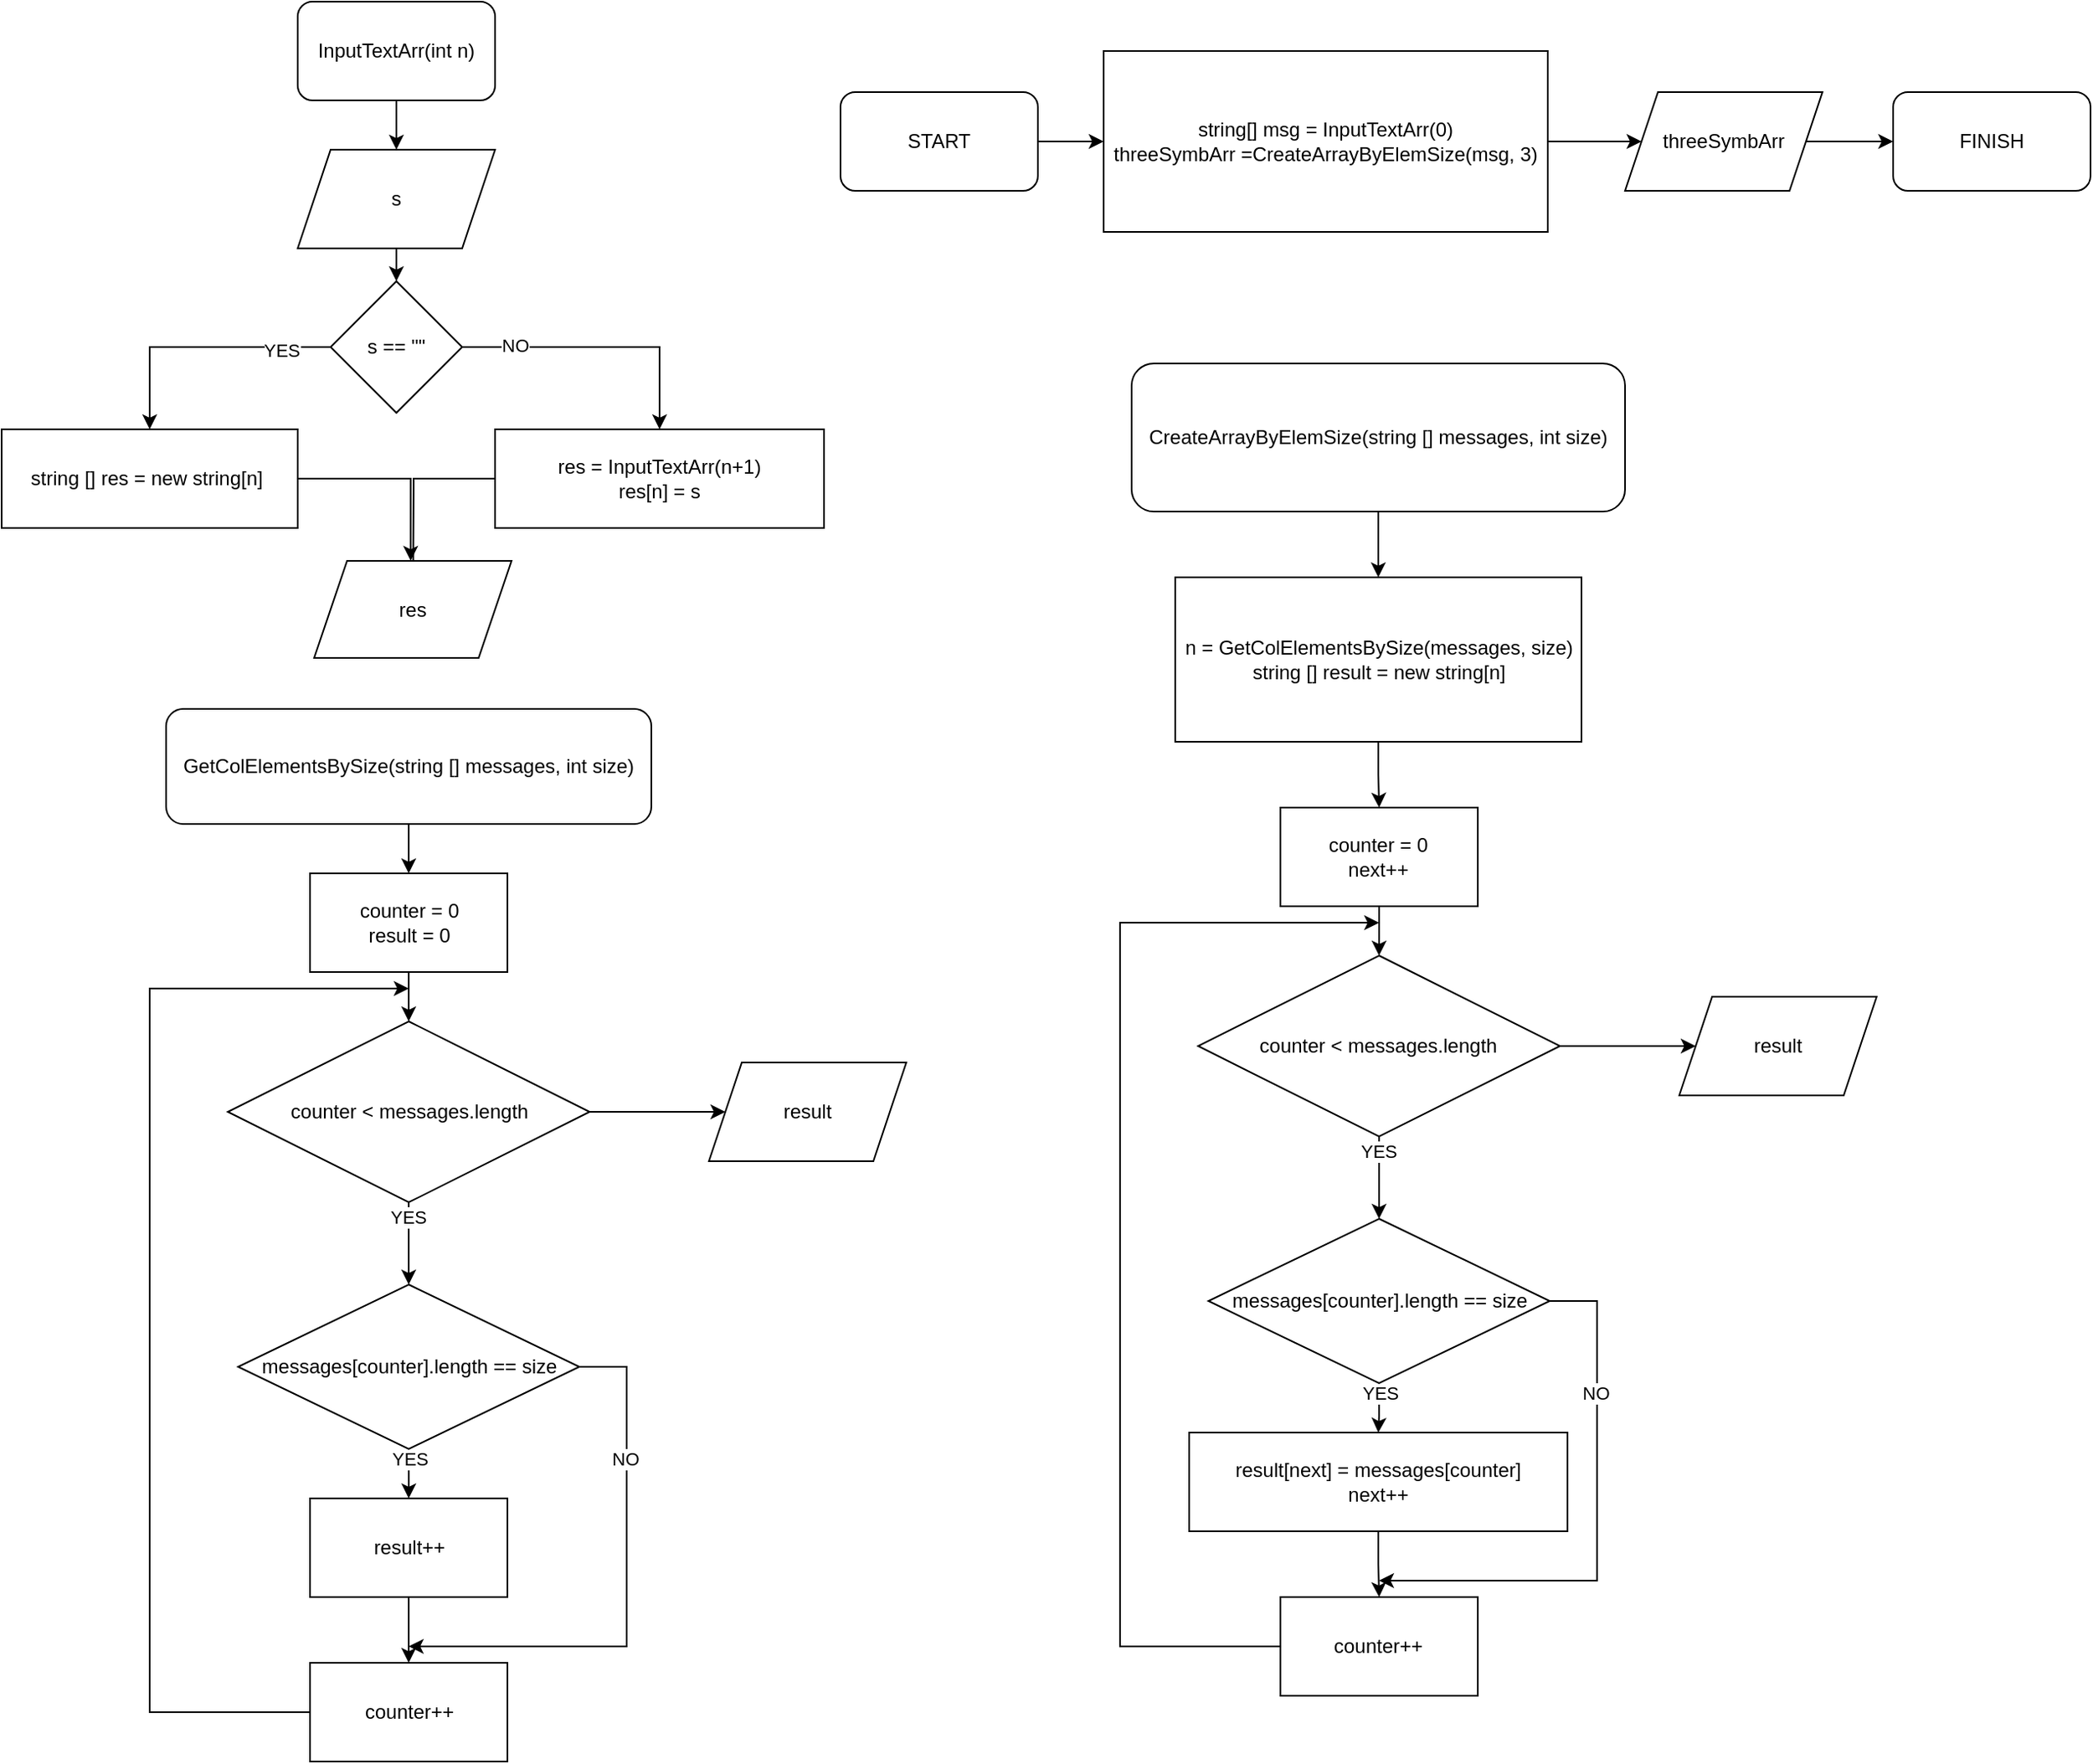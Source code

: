<mxfile version="20.3.7" type="github">
  <diagram id="tbJE3glOUyHPcwlZO3bd" name="Страница 1">
    <mxGraphModel dx="1128" dy="788" grid="1" gridSize="10" guides="1" tooltips="1" connect="1" arrows="1" fold="1" page="1" pageScale="1" pageWidth="827" pageHeight="1169" math="0" shadow="0">
      <root>
        <mxCell id="0" />
        <mxCell id="1" parent="0" />
        <mxCell id="wAppSGFLKVEdXB1okQLq-21" style="edgeStyle=orthogonalEdgeStyle;rounded=0;orthogonalLoop=1;jettySize=auto;html=1;exitX=0.5;exitY=1;exitDx=0;exitDy=0;entryX=0.5;entryY=0;entryDx=0;entryDy=0;" edge="1" parent="1" source="wAppSGFLKVEdXB1okQLq-1" target="wAppSGFLKVEdXB1okQLq-20">
          <mxGeometry relative="1" as="geometry" />
        </mxCell>
        <mxCell id="wAppSGFLKVEdXB1okQLq-1" value="InputTextArr(int n)" style="rounded=1;whiteSpace=wrap;html=1;" vertex="1" parent="1">
          <mxGeometry x="320" y="30" width="120" height="60" as="geometry" />
        </mxCell>
        <mxCell id="wAppSGFLKVEdXB1okQLq-13" style="edgeStyle=orthogonalEdgeStyle;rounded=0;orthogonalLoop=1;jettySize=auto;html=1;exitX=0;exitY=0.5;exitDx=0;exitDy=0;" edge="1" parent="1" source="wAppSGFLKVEdXB1okQLq-6" target="wAppSGFLKVEdXB1okQLq-10">
          <mxGeometry relative="1" as="geometry" />
        </mxCell>
        <mxCell id="wAppSGFLKVEdXB1okQLq-16" value="YES" style="edgeLabel;html=1;align=center;verticalAlign=middle;resizable=0;points=[];" vertex="1" connectable="0" parent="wAppSGFLKVEdXB1okQLq-13">
          <mxGeometry x="-0.622" y="2" relative="1" as="geometry">
            <mxPoint as="offset" />
          </mxGeometry>
        </mxCell>
        <mxCell id="wAppSGFLKVEdXB1okQLq-14" style="edgeStyle=orthogonalEdgeStyle;rounded=0;orthogonalLoop=1;jettySize=auto;html=1;exitX=1;exitY=0.5;exitDx=0;exitDy=0;entryX=0.5;entryY=0;entryDx=0;entryDy=0;" edge="1" parent="1" source="wAppSGFLKVEdXB1okQLq-6" target="wAppSGFLKVEdXB1okQLq-9">
          <mxGeometry relative="1" as="geometry" />
        </mxCell>
        <mxCell id="wAppSGFLKVEdXB1okQLq-15" value="NO" style="edgeLabel;html=1;align=center;verticalAlign=middle;resizable=0;points=[];" vertex="1" connectable="0" parent="wAppSGFLKVEdXB1okQLq-14">
          <mxGeometry x="-0.632" y="1" relative="1" as="geometry">
            <mxPoint as="offset" />
          </mxGeometry>
        </mxCell>
        <mxCell id="wAppSGFLKVEdXB1okQLq-6" value="s == &quot;&quot;" style="rhombus;whiteSpace=wrap;html=1;" vertex="1" parent="1">
          <mxGeometry x="340" y="200" width="80" height="80" as="geometry" />
        </mxCell>
        <mxCell id="wAppSGFLKVEdXB1okQLq-18" style="edgeStyle=orthogonalEdgeStyle;rounded=0;orthogonalLoop=1;jettySize=auto;html=1;" edge="1" parent="1" source="wAppSGFLKVEdXB1okQLq-9">
          <mxGeometry relative="1" as="geometry">
            <mxPoint x="390" y="420" as="targetPoint" />
          </mxGeometry>
        </mxCell>
        <mxCell id="wAppSGFLKVEdXB1okQLq-9" value="res = InputTextArr(n+1)&lt;br&gt;res[n] = s" style="rounded=0;whiteSpace=wrap;html=1;" vertex="1" parent="1">
          <mxGeometry x="440" y="290" width="200" height="60" as="geometry" />
        </mxCell>
        <mxCell id="wAppSGFLKVEdXB1okQLq-17" style="edgeStyle=orthogonalEdgeStyle;rounded=0;orthogonalLoop=1;jettySize=auto;html=1;entryX=0.489;entryY=-0.001;entryDx=0;entryDy=0;entryPerimeter=0;" edge="1" parent="1" source="wAppSGFLKVEdXB1okQLq-10" target="wAppSGFLKVEdXB1okQLq-44">
          <mxGeometry relative="1" as="geometry">
            <mxPoint x="387.92" y="416.02" as="targetPoint" />
          </mxGeometry>
        </mxCell>
        <mxCell id="wAppSGFLKVEdXB1okQLq-10" value="string [] res = new string[n]&amp;nbsp;" style="rounded=0;whiteSpace=wrap;html=1;" vertex="1" parent="1">
          <mxGeometry x="140" y="290" width="180" height="60" as="geometry" />
        </mxCell>
        <mxCell id="wAppSGFLKVEdXB1okQLq-22" style="edgeStyle=orthogonalEdgeStyle;rounded=0;orthogonalLoop=1;jettySize=auto;html=1;exitX=0.5;exitY=1;exitDx=0;exitDy=0;entryX=0.5;entryY=0;entryDx=0;entryDy=0;" edge="1" parent="1" source="wAppSGFLKVEdXB1okQLq-20" target="wAppSGFLKVEdXB1okQLq-6">
          <mxGeometry relative="1" as="geometry" />
        </mxCell>
        <mxCell id="wAppSGFLKVEdXB1okQLq-20" value="s" style="shape=parallelogram;perimeter=parallelogramPerimeter;whiteSpace=wrap;html=1;fixedSize=1;" vertex="1" parent="1">
          <mxGeometry x="320" y="120" width="120" height="60" as="geometry" />
        </mxCell>
        <mxCell id="wAppSGFLKVEdXB1okQLq-34" value="" style="edgeStyle=orthogonalEdgeStyle;rounded=0;orthogonalLoop=1;jettySize=auto;html=1;" edge="1" parent="1" source="wAppSGFLKVEdXB1okQLq-23" target="wAppSGFLKVEdXB1okQLq-25">
          <mxGeometry relative="1" as="geometry" />
        </mxCell>
        <mxCell id="wAppSGFLKVEdXB1okQLq-23" value="GetColElementsBySize(string [] messages, int size)" style="rounded=1;whiteSpace=wrap;html=1;" vertex="1" parent="1">
          <mxGeometry x="240" y="460" width="295" height="70" as="geometry" />
        </mxCell>
        <mxCell id="wAppSGFLKVEdXB1okQLq-33" style="edgeStyle=orthogonalEdgeStyle;rounded=0;orthogonalLoop=1;jettySize=auto;html=1;entryX=0.5;entryY=0;entryDx=0;entryDy=0;" edge="1" parent="1" source="wAppSGFLKVEdXB1okQLq-25" target="wAppSGFLKVEdXB1okQLq-26">
          <mxGeometry relative="1" as="geometry" />
        </mxCell>
        <mxCell id="wAppSGFLKVEdXB1okQLq-25" value="counter = 0&lt;br&gt;result = 0" style="rounded=0;whiteSpace=wrap;html=1;" vertex="1" parent="1">
          <mxGeometry x="327.5" y="560" width="120" height="60" as="geometry" />
        </mxCell>
        <mxCell id="wAppSGFLKVEdXB1okQLq-31" style="edgeStyle=orthogonalEdgeStyle;rounded=0;orthogonalLoop=1;jettySize=auto;html=1;entryX=0.5;entryY=0;entryDx=0;entryDy=0;" edge="1" parent="1" source="wAppSGFLKVEdXB1okQLq-26" target="wAppSGFLKVEdXB1okQLq-27">
          <mxGeometry relative="1" as="geometry" />
        </mxCell>
        <mxCell id="wAppSGFLKVEdXB1okQLq-32" value="YES" style="edgeLabel;html=1;align=center;verticalAlign=middle;resizable=0;points=[];" vertex="1" connectable="0" parent="wAppSGFLKVEdXB1okQLq-31">
          <mxGeometry x="-0.664" y="-1" relative="1" as="geometry">
            <mxPoint as="offset" />
          </mxGeometry>
        </mxCell>
        <mxCell id="wAppSGFLKVEdXB1okQLq-43" value="" style="edgeStyle=orthogonalEdgeStyle;rounded=0;orthogonalLoop=1;jettySize=auto;html=1;" edge="1" parent="1" source="wAppSGFLKVEdXB1okQLq-26" target="wAppSGFLKVEdXB1okQLq-42">
          <mxGeometry relative="1" as="geometry" />
        </mxCell>
        <mxCell id="wAppSGFLKVEdXB1okQLq-26" value="counter &amp;lt; messages.length" style="rhombus;whiteSpace=wrap;html=1;" vertex="1" parent="1">
          <mxGeometry x="277.5" y="650" width="220" height="110" as="geometry" />
        </mxCell>
        <mxCell id="wAppSGFLKVEdXB1okQLq-36" value="" style="edgeStyle=orthogonalEdgeStyle;rounded=0;orthogonalLoop=1;jettySize=auto;html=1;" edge="1" parent="1" source="wAppSGFLKVEdXB1okQLq-27" target="wAppSGFLKVEdXB1okQLq-29">
          <mxGeometry relative="1" as="geometry" />
        </mxCell>
        <mxCell id="wAppSGFLKVEdXB1okQLq-38" value="YES" style="edgeLabel;html=1;align=center;verticalAlign=middle;resizable=0;points=[];" vertex="1" connectable="0" parent="wAppSGFLKVEdXB1okQLq-36">
          <mxGeometry x="-0.688" relative="1" as="geometry">
            <mxPoint y="1" as="offset" />
          </mxGeometry>
        </mxCell>
        <mxCell id="wAppSGFLKVEdXB1okQLq-39" style="edgeStyle=orthogonalEdgeStyle;rounded=0;orthogonalLoop=1;jettySize=auto;html=1;" edge="1" parent="1" source="wAppSGFLKVEdXB1okQLq-27">
          <mxGeometry relative="1" as="geometry">
            <mxPoint x="387.5" y="1030" as="targetPoint" />
            <Array as="points">
              <mxPoint x="520" y="860" />
              <mxPoint x="520" y="1030" />
            </Array>
          </mxGeometry>
        </mxCell>
        <mxCell id="wAppSGFLKVEdXB1okQLq-41" value="NO" style="edgeLabel;html=1;align=center;verticalAlign=middle;resizable=0;points=[];" vertex="1" connectable="0" parent="wAppSGFLKVEdXB1okQLq-39">
          <mxGeometry x="-0.492" y="-1" relative="1" as="geometry">
            <mxPoint as="offset" />
          </mxGeometry>
        </mxCell>
        <mxCell id="wAppSGFLKVEdXB1okQLq-27" value="messages[counter].length == size" style="rhombus;whiteSpace=wrap;html=1;" vertex="1" parent="1">
          <mxGeometry x="283.75" y="810" width="207.5" height="100" as="geometry" />
        </mxCell>
        <mxCell id="wAppSGFLKVEdXB1okQLq-37" value="" style="edgeStyle=orthogonalEdgeStyle;rounded=0;orthogonalLoop=1;jettySize=auto;html=1;" edge="1" parent="1" source="wAppSGFLKVEdXB1okQLq-29" target="wAppSGFLKVEdXB1okQLq-30">
          <mxGeometry relative="1" as="geometry" />
        </mxCell>
        <mxCell id="wAppSGFLKVEdXB1okQLq-29" value="result++" style="rounded=0;whiteSpace=wrap;html=1;" vertex="1" parent="1">
          <mxGeometry x="327.5" y="940" width="120" height="60" as="geometry" />
        </mxCell>
        <mxCell id="wAppSGFLKVEdXB1okQLq-35" style="edgeStyle=orthogonalEdgeStyle;rounded=0;orthogonalLoop=1;jettySize=auto;html=1;" edge="1" parent="1" source="wAppSGFLKVEdXB1okQLq-30">
          <mxGeometry relative="1" as="geometry">
            <mxPoint x="387.5" y="630" as="targetPoint" />
            <Array as="points">
              <mxPoint x="230" y="1070" />
              <mxPoint x="230" y="630" />
            </Array>
          </mxGeometry>
        </mxCell>
        <mxCell id="wAppSGFLKVEdXB1okQLq-30" value="counter++" style="rounded=0;whiteSpace=wrap;html=1;" vertex="1" parent="1">
          <mxGeometry x="327.5" y="1040" width="120" height="60" as="geometry" />
        </mxCell>
        <mxCell id="wAppSGFLKVEdXB1okQLq-42" value="result" style="shape=parallelogram;perimeter=parallelogramPerimeter;whiteSpace=wrap;html=1;fixedSize=1;" vertex="1" parent="1">
          <mxGeometry x="570" y="675" width="120" height="60" as="geometry" />
        </mxCell>
        <mxCell id="wAppSGFLKVEdXB1okQLq-44" value="res" style="shape=parallelogram;perimeter=parallelogramPerimeter;whiteSpace=wrap;html=1;fixedSize=1;" vertex="1" parent="1">
          <mxGeometry x="330" y="370" width="120" height="59" as="geometry" />
        </mxCell>
        <mxCell id="wAppSGFLKVEdXB1okQLq-49" value="" style="edgeStyle=orthogonalEdgeStyle;rounded=0;orthogonalLoop=1;jettySize=auto;html=1;" edge="1" parent="1" source="wAppSGFLKVEdXB1okQLq-45" target="wAppSGFLKVEdXB1okQLq-47">
          <mxGeometry relative="1" as="geometry" />
        </mxCell>
        <mxCell id="wAppSGFLKVEdXB1okQLq-45" value="CreateArrayByElemSize(string [] messages, int size)" style="rounded=1;whiteSpace=wrap;html=1;" vertex="1" parent="1">
          <mxGeometry x="827" y="250" width="300" height="90" as="geometry" />
        </mxCell>
        <mxCell id="wAppSGFLKVEdXB1okQLq-66" value="" style="edgeStyle=orthogonalEdgeStyle;rounded=0;orthogonalLoop=1;jettySize=auto;html=1;" edge="1" parent="1" source="wAppSGFLKVEdXB1okQLq-47" target="wAppSGFLKVEdXB1okQLq-51">
          <mxGeometry relative="1" as="geometry" />
        </mxCell>
        <mxCell id="wAppSGFLKVEdXB1okQLq-47" value="n = GetColElementsBySize(messages, size)&lt;br&gt;string [] result = new string[n]" style="rounded=0;whiteSpace=wrap;html=1;" vertex="1" parent="1">
          <mxGeometry x="853.5" y="380" width="247" height="100" as="geometry" />
        </mxCell>
        <mxCell id="wAppSGFLKVEdXB1okQLq-50" style="edgeStyle=orthogonalEdgeStyle;rounded=0;orthogonalLoop=1;jettySize=auto;html=1;entryX=0.5;entryY=0;entryDx=0;entryDy=0;" edge="1" parent="1" source="wAppSGFLKVEdXB1okQLq-51" target="wAppSGFLKVEdXB1okQLq-55">
          <mxGeometry relative="1" as="geometry" />
        </mxCell>
        <mxCell id="wAppSGFLKVEdXB1okQLq-51" value="counter = 0&lt;br&gt;next++" style="rounded=0;whiteSpace=wrap;html=1;" vertex="1" parent="1">
          <mxGeometry x="917.45" y="520" width="120" height="60" as="geometry" />
        </mxCell>
        <mxCell id="wAppSGFLKVEdXB1okQLq-52" style="edgeStyle=orthogonalEdgeStyle;rounded=0;orthogonalLoop=1;jettySize=auto;html=1;entryX=0.5;entryY=0;entryDx=0;entryDy=0;" edge="1" parent="1" source="wAppSGFLKVEdXB1okQLq-55" target="wAppSGFLKVEdXB1okQLq-60">
          <mxGeometry relative="1" as="geometry" />
        </mxCell>
        <mxCell id="wAppSGFLKVEdXB1okQLq-53" value="YES" style="edgeLabel;html=1;align=center;verticalAlign=middle;resizable=0;points=[];" vertex="1" connectable="0" parent="wAppSGFLKVEdXB1okQLq-52">
          <mxGeometry x="-0.664" y="-1" relative="1" as="geometry">
            <mxPoint as="offset" />
          </mxGeometry>
        </mxCell>
        <mxCell id="wAppSGFLKVEdXB1okQLq-54" value="" style="edgeStyle=orthogonalEdgeStyle;rounded=0;orthogonalLoop=1;jettySize=auto;html=1;" edge="1" parent="1" source="wAppSGFLKVEdXB1okQLq-55" target="wAppSGFLKVEdXB1okQLq-65">
          <mxGeometry relative="1" as="geometry" />
        </mxCell>
        <mxCell id="wAppSGFLKVEdXB1okQLq-55" value="counter &amp;lt; messages.length" style="rhombus;whiteSpace=wrap;html=1;" vertex="1" parent="1">
          <mxGeometry x="867.45" y="610" width="220" height="110" as="geometry" />
        </mxCell>
        <mxCell id="wAppSGFLKVEdXB1okQLq-56" value="" style="edgeStyle=orthogonalEdgeStyle;rounded=0;orthogonalLoop=1;jettySize=auto;html=1;" edge="1" parent="1" source="wAppSGFLKVEdXB1okQLq-60" target="wAppSGFLKVEdXB1okQLq-62">
          <mxGeometry relative="1" as="geometry" />
        </mxCell>
        <mxCell id="wAppSGFLKVEdXB1okQLq-57" value="YES" style="edgeLabel;html=1;align=center;verticalAlign=middle;resizable=0;points=[];" vertex="1" connectable="0" parent="wAppSGFLKVEdXB1okQLq-56">
          <mxGeometry x="-0.688" relative="1" as="geometry">
            <mxPoint y="1" as="offset" />
          </mxGeometry>
        </mxCell>
        <mxCell id="wAppSGFLKVEdXB1okQLq-58" style="edgeStyle=orthogonalEdgeStyle;rounded=0;orthogonalLoop=1;jettySize=auto;html=1;" edge="1" parent="1" source="wAppSGFLKVEdXB1okQLq-60">
          <mxGeometry relative="1" as="geometry">
            <mxPoint x="977.45" y="990" as="targetPoint" />
            <Array as="points">
              <mxPoint x="1109.95" y="820" />
              <mxPoint x="1109.95" y="990" />
            </Array>
          </mxGeometry>
        </mxCell>
        <mxCell id="wAppSGFLKVEdXB1okQLq-59" value="NO" style="edgeLabel;html=1;align=center;verticalAlign=middle;resizable=0;points=[];" vertex="1" connectable="0" parent="wAppSGFLKVEdXB1okQLq-58">
          <mxGeometry x="-0.492" y="-1" relative="1" as="geometry">
            <mxPoint as="offset" />
          </mxGeometry>
        </mxCell>
        <mxCell id="wAppSGFLKVEdXB1okQLq-60" value="messages[counter].length == size" style="rhombus;whiteSpace=wrap;html=1;" vertex="1" parent="1">
          <mxGeometry x="873.7" y="770" width="207.5" height="100" as="geometry" />
        </mxCell>
        <mxCell id="wAppSGFLKVEdXB1okQLq-61" value="" style="edgeStyle=orthogonalEdgeStyle;rounded=0;orthogonalLoop=1;jettySize=auto;html=1;" edge="1" parent="1" source="wAppSGFLKVEdXB1okQLq-62" target="wAppSGFLKVEdXB1okQLq-64">
          <mxGeometry relative="1" as="geometry" />
        </mxCell>
        <mxCell id="wAppSGFLKVEdXB1okQLq-62" value="result[next] = messages[counter]&lt;br&gt;next++" style="rounded=0;whiteSpace=wrap;html=1;" vertex="1" parent="1">
          <mxGeometry x="862" y="900" width="230" height="60" as="geometry" />
        </mxCell>
        <mxCell id="wAppSGFLKVEdXB1okQLq-63" style="edgeStyle=orthogonalEdgeStyle;rounded=0;orthogonalLoop=1;jettySize=auto;html=1;" edge="1" parent="1" source="wAppSGFLKVEdXB1okQLq-64">
          <mxGeometry relative="1" as="geometry">
            <mxPoint x="977.45" y="590" as="targetPoint" />
            <Array as="points">
              <mxPoint x="819.95" y="1030" />
              <mxPoint x="819.95" y="590" />
            </Array>
          </mxGeometry>
        </mxCell>
        <mxCell id="wAppSGFLKVEdXB1okQLq-64" value="counter++" style="rounded=0;whiteSpace=wrap;html=1;" vertex="1" parent="1">
          <mxGeometry x="917.45" y="1000" width="120" height="60" as="geometry" />
        </mxCell>
        <mxCell id="wAppSGFLKVEdXB1okQLq-65" value="result" style="shape=parallelogram;perimeter=parallelogramPerimeter;whiteSpace=wrap;html=1;fixedSize=1;" vertex="1" parent="1">
          <mxGeometry x="1159.95" y="635" width="120" height="60" as="geometry" />
        </mxCell>
        <mxCell id="wAppSGFLKVEdXB1okQLq-70" value="" style="edgeStyle=orthogonalEdgeStyle;rounded=0;orthogonalLoop=1;jettySize=auto;html=1;" edge="1" parent="1" source="wAppSGFLKVEdXB1okQLq-67" target="wAppSGFLKVEdXB1okQLq-68">
          <mxGeometry relative="1" as="geometry" />
        </mxCell>
        <mxCell id="wAppSGFLKVEdXB1okQLq-67" value="START" style="rounded=1;whiteSpace=wrap;html=1;" vertex="1" parent="1">
          <mxGeometry x="650" y="85" width="120" height="60" as="geometry" />
        </mxCell>
        <mxCell id="wAppSGFLKVEdXB1okQLq-71" value="" style="edgeStyle=orthogonalEdgeStyle;rounded=0;orthogonalLoop=1;jettySize=auto;html=1;" edge="1" parent="1" source="wAppSGFLKVEdXB1okQLq-68" target="wAppSGFLKVEdXB1okQLq-69">
          <mxGeometry relative="1" as="geometry" />
        </mxCell>
        <mxCell id="wAppSGFLKVEdXB1okQLq-68" value="string[] msg = InputTextArr(0)&lt;br&gt;threeSymbArr =CreateArrayByElemSize(msg, 3)" style="rounded=0;whiteSpace=wrap;html=1;" vertex="1" parent="1">
          <mxGeometry x="810" y="60" width="270" height="110" as="geometry" />
        </mxCell>
        <mxCell id="wAppSGFLKVEdXB1okQLq-73" value="" style="edgeStyle=orthogonalEdgeStyle;rounded=0;orthogonalLoop=1;jettySize=auto;html=1;" edge="1" parent="1" source="wAppSGFLKVEdXB1okQLq-69" target="wAppSGFLKVEdXB1okQLq-72">
          <mxGeometry relative="1" as="geometry" />
        </mxCell>
        <mxCell id="wAppSGFLKVEdXB1okQLq-69" value="threeSymbArr" style="shape=parallelogram;perimeter=parallelogramPerimeter;whiteSpace=wrap;html=1;fixedSize=1;" vertex="1" parent="1">
          <mxGeometry x="1127" y="85" width="120" height="60" as="geometry" />
        </mxCell>
        <mxCell id="wAppSGFLKVEdXB1okQLq-72" value="FINISH" style="rounded=1;whiteSpace=wrap;html=1;" vertex="1" parent="1">
          <mxGeometry x="1290" y="85" width="120" height="60" as="geometry" />
        </mxCell>
      </root>
    </mxGraphModel>
  </diagram>
</mxfile>
